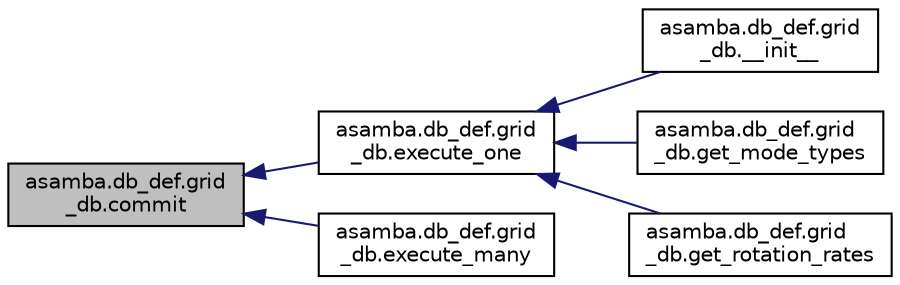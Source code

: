 digraph "asamba.db_def.grid_db.commit"
{
  edge [fontname="Helvetica",fontsize="10",labelfontname="Helvetica",labelfontsize="10"];
  node [fontname="Helvetica",fontsize="10",shape=record];
  rankdir="LR";
  Node10 [label="asamba.db_def.grid\l_db.commit",height=0.2,width=0.4,color="black", fillcolor="grey75", style="filled", fontcolor="black"];
  Node10 -> Node11 [dir="back",color="midnightblue",fontsize="10",style="solid",fontname="Helvetica"];
  Node11 [label="asamba.db_def.grid\l_db.execute_one",height=0.2,width=0.4,color="black", fillcolor="white", style="filled",URL="$classasamba_1_1db__def_1_1grid__db.html#a818c15b631b12709a243334f8757066c"];
  Node11 -> Node12 [dir="back",color="midnightblue",fontsize="10",style="solid",fontname="Helvetica"];
  Node12 [label="asamba.db_def.grid\l_db.__init__",height=0.2,width=0.4,color="black", fillcolor="white", style="filled",URL="$classasamba_1_1db__def_1_1grid__db.html#a12b1aeeefe8ddf8d57ccf1dcdcd005c9"];
  Node11 -> Node13 [dir="back",color="midnightblue",fontsize="10",style="solid",fontname="Helvetica"];
  Node13 [label="asamba.db_def.grid\l_db.get_mode_types",height=0.2,width=0.4,color="black", fillcolor="white", style="filled",URL="$classasamba_1_1db__def_1_1grid__db.html#a636c6c1f259ea69934184876f9faa9ea"];
  Node11 -> Node14 [dir="back",color="midnightblue",fontsize="10",style="solid",fontname="Helvetica"];
  Node14 [label="asamba.db_def.grid\l_db.get_rotation_rates",height=0.2,width=0.4,color="black", fillcolor="white", style="filled",URL="$classasamba_1_1db__def_1_1grid__db.html#a27c84439882e562a5e7b53c39d43383f"];
  Node10 -> Node15 [dir="back",color="midnightblue",fontsize="10",style="solid",fontname="Helvetica"];
  Node15 [label="asamba.db_def.grid\l_db.execute_many",height=0.2,width=0.4,color="black", fillcolor="white", style="filled",URL="$classasamba_1_1db__def_1_1grid__db.html#af8c4c50b39e4fb32a27e4f696240d806"];
}
